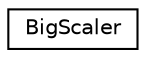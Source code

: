 digraph "Graphical Class Hierarchy"
{
 // LATEX_PDF_SIZE
  edge [fontname="Helvetica",fontsize="10",labelfontname="Helvetica",labelfontsize="10"];
  node [fontname="Helvetica",fontsize="10",shape=record];
  rankdir="LR";
  Node0 [label="BigScaler",height=0.2,width=0.4,color="black", fillcolor="white", style="filled",URL="$classBigScaler.html",tooltip=" "];
}
